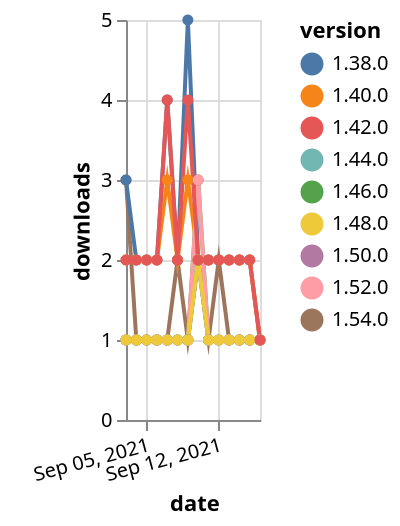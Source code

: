 {"$schema": "https://vega.github.io/schema/vega-lite/v5.json", "description": "A simple bar chart with embedded data.", "data": {"values": [{"date": "2021-09-03", "total": 119, "delta": 3, "version": "1.54.0"}, {"date": "2021-09-04", "total": 120, "delta": 1, "version": "1.54.0"}, {"date": "2021-09-05", "total": 121, "delta": 1, "version": "1.54.0"}, {"date": "2021-09-06", "total": 122, "delta": 1, "version": "1.54.0"}, {"date": "2021-09-07", "total": 123, "delta": 1, "version": "1.54.0"}, {"date": "2021-09-08", "total": 125, "delta": 2, "version": "1.54.0"}, {"date": "2021-09-09", "total": 126, "delta": 1, "version": "1.54.0"}, {"date": "2021-09-10", "total": 128, "delta": 2, "version": "1.54.0"}, {"date": "2021-09-11", "total": 129, "delta": 1, "version": "1.54.0"}, {"date": "2021-09-12", "total": 131, "delta": 2, "version": "1.54.0"}, {"date": "2021-09-13", "total": 132, "delta": 1, "version": "1.54.0"}, {"date": "2021-09-14", "total": 133, "delta": 1, "version": "1.54.0"}, {"date": "2021-09-15", "total": 134, "delta": 1, "version": "1.54.0"}, {"date": "2021-09-16", "total": 135, "delta": 1, "version": "1.54.0"}, {"date": "2021-09-03", "total": 158, "delta": 1, "version": "1.50.0"}, {"date": "2021-09-04", "total": 159, "delta": 1, "version": "1.50.0"}, {"date": "2021-09-05", "total": 160, "delta": 1, "version": "1.50.0"}, {"date": "2021-09-06", "total": 161, "delta": 1, "version": "1.50.0"}, {"date": "2021-09-07", "total": 162, "delta": 1, "version": "1.50.0"}, {"date": "2021-09-08", "total": 163, "delta": 1, "version": "1.50.0"}, {"date": "2021-09-09", "total": 164, "delta": 1, "version": "1.50.0"}, {"date": "2021-09-10", "total": 166, "delta": 2, "version": "1.50.0"}, {"date": "2021-09-11", "total": 167, "delta": 1, "version": "1.50.0"}, {"date": "2021-09-12", "total": 168, "delta": 1, "version": "1.50.0"}, {"date": "2021-09-13", "total": 169, "delta": 1, "version": "1.50.0"}, {"date": "2021-09-14", "total": 170, "delta": 1, "version": "1.50.0"}, {"date": "2021-09-15", "total": 171, "delta": 1, "version": "1.50.0"}, {"date": "2021-09-16", "total": 172, "delta": 1, "version": "1.50.0"}, {"date": "2021-09-03", "total": 243, "delta": 1, "version": "1.44.0"}, {"date": "2021-09-04", "total": 244, "delta": 1, "version": "1.44.0"}, {"date": "2021-09-05", "total": 245, "delta": 1, "version": "1.44.0"}, {"date": "2021-09-06", "total": 246, "delta": 1, "version": "1.44.0"}, {"date": "2021-09-07", "total": 247, "delta": 1, "version": "1.44.0"}, {"date": "2021-09-08", "total": 248, "delta": 1, "version": "1.44.0"}, {"date": "2021-09-09", "total": 249, "delta": 1, "version": "1.44.0"}, {"date": "2021-09-10", "total": 251, "delta": 2, "version": "1.44.0"}, {"date": "2021-09-11", "total": 252, "delta": 1, "version": "1.44.0"}, {"date": "2021-09-12", "total": 253, "delta": 1, "version": "1.44.0"}, {"date": "2021-09-13", "total": 254, "delta": 1, "version": "1.44.0"}, {"date": "2021-09-14", "total": 255, "delta": 1, "version": "1.44.0"}, {"date": "2021-09-15", "total": 256, "delta": 1, "version": "1.44.0"}, {"date": "2021-09-16", "total": 257, "delta": 1, "version": "1.44.0"}, {"date": "2021-09-03", "total": 3105, "delta": 3, "version": "1.38.0"}, {"date": "2021-09-04", "total": 3107, "delta": 2, "version": "1.38.0"}, {"date": "2021-09-05", "total": 3109, "delta": 2, "version": "1.38.0"}, {"date": "2021-09-06", "total": 3111, "delta": 2, "version": "1.38.0"}, {"date": "2021-09-07", "total": 3115, "delta": 4, "version": "1.38.0"}, {"date": "2021-09-08", "total": 3117, "delta": 2, "version": "1.38.0"}, {"date": "2021-09-09", "total": 3122, "delta": 5, "version": "1.38.0"}, {"date": "2021-09-10", "total": 3124, "delta": 2, "version": "1.38.0"}, {"date": "2021-09-11", "total": 3126, "delta": 2, "version": "1.38.0"}, {"date": "2021-09-12", "total": 3128, "delta": 2, "version": "1.38.0"}, {"date": "2021-09-13", "total": 3130, "delta": 2, "version": "1.38.0"}, {"date": "2021-09-14", "total": 3132, "delta": 2, "version": "1.38.0"}, {"date": "2021-09-15", "total": 3134, "delta": 2, "version": "1.38.0"}, {"date": "2021-09-16", "total": 3135, "delta": 1, "version": "1.38.0"}, {"date": "2021-09-03", "total": 2595, "delta": 2, "version": "1.40.0"}, {"date": "2021-09-04", "total": 2597, "delta": 2, "version": "1.40.0"}, {"date": "2021-09-05", "total": 2599, "delta": 2, "version": "1.40.0"}, {"date": "2021-09-06", "total": 2601, "delta": 2, "version": "1.40.0"}, {"date": "2021-09-07", "total": 2604, "delta": 3, "version": "1.40.0"}, {"date": "2021-09-08", "total": 2606, "delta": 2, "version": "1.40.0"}, {"date": "2021-09-09", "total": 2609, "delta": 3, "version": "1.40.0"}, {"date": "2021-09-10", "total": 2611, "delta": 2, "version": "1.40.0"}, {"date": "2021-09-11", "total": 2613, "delta": 2, "version": "1.40.0"}, {"date": "2021-09-12", "total": 2615, "delta": 2, "version": "1.40.0"}, {"date": "2021-09-13", "total": 2617, "delta": 2, "version": "1.40.0"}, {"date": "2021-09-14", "total": 2619, "delta": 2, "version": "1.40.0"}, {"date": "2021-09-15", "total": 2621, "delta": 2, "version": "1.40.0"}, {"date": "2021-09-16", "total": 2622, "delta": 1, "version": "1.40.0"}, {"date": "2021-09-03", "total": 323, "delta": 1, "version": "1.46.0"}, {"date": "2021-09-04", "total": 324, "delta": 1, "version": "1.46.0"}, {"date": "2021-09-05", "total": 325, "delta": 1, "version": "1.46.0"}, {"date": "2021-09-06", "total": 326, "delta": 1, "version": "1.46.0"}, {"date": "2021-09-07", "total": 327, "delta": 1, "version": "1.46.0"}, {"date": "2021-09-08", "total": 328, "delta": 1, "version": "1.46.0"}, {"date": "2021-09-09", "total": 329, "delta": 1, "version": "1.46.0"}, {"date": "2021-09-10", "total": 332, "delta": 3, "version": "1.46.0"}, {"date": "2021-09-11", "total": 333, "delta": 1, "version": "1.46.0"}, {"date": "2021-09-12", "total": 334, "delta": 1, "version": "1.46.0"}, {"date": "2021-09-13", "total": 335, "delta": 1, "version": "1.46.0"}, {"date": "2021-09-14", "total": 336, "delta": 1, "version": "1.46.0"}, {"date": "2021-09-15", "total": 337, "delta": 1, "version": "1.46.0"}, {"date": "2021-09-16", "total": 338, "delta": 1, "version": "1.46.0"}, {"date": "2021-09-03", "total": 181, "delta": 1, "version": "1.52.0"}, {"date": "2021-09-04", "total": 182, "delta": 1, "version": "1.52.0"}, {"date": "2021-09-05", "total": 183, "delta": 1, "version": "1.52.0"}, {"date": "2021-09-06", "total": 184, "delta": 1, "version": "1.52.0"}, {"date": "2021-09-07", "total": 185, "delta": 1, "version": "1.52.0"}, {"date": "2021-09-08", "total": 186, "delta": 1, "version": "1.52.0"}, {"date": "2021-09-09", "total": 187, "delta": 1, "version": "1.52.0"}, {"date": "2021-09-10", "total": 190, "delta": 3, "version": "1.52.0"}, {"date": "2021-09-11", "total": 191, "delta": 1, "version": "1.52.0"}, {"date": "2021-09-12", "total": 192, "delta": 1, "version": "1.52.0"}, {"date": "2021-09-13", "total": 193, "delta": 1, "version": "1.52.0"}, {"date": "2021-09-14", "total": 194, "delta": 1, "version": "1.52.0"}, {"date": "2021-09-15", "total": 195, "delta": 1, "version": "1.52.0"}, {"date": "2021-09-16", "total": 196, "delta": 1, "version": "1.52.0"}, {"date": "2021-09-03", "total": 175, "delta": 1, "version": "1.48.0"}, {"date": "2021-09-04", "total": 176, "delta": 1, "version": "1.48.0"}, {"date": "2021-09-05", "total": 177, "delta": 1, "version": "1.48.0"}, {"date": "2021-09-06", "total": 178, "delta": 1, "version": "1.48.0"}, {"date": "2021-09-07", "total": 179, "delta": 1, "version": "1.48.0"}, {"date": "2021-09-08", "total": 180, "delta": 1, "version": "1.48.0"}, {"date": "2021-09-09", "total": 181, "delta": 1, "version": "1.48.0"}, {"date": "2021-09-10", "total": 183, "delta": 2, "version": "1.48.0"}, {"date": "2021-09-11", "total": 184, "delta": 1, "version": "1.48.0"}, {"date": "2021-09-12", "total": 185, "delta": 1, "version": "1.48.0"}, {"date": "2021-09-13", "total": 186, "delta": 1, "version": "1.48.0"}, {"date": "2021-09-14", "total": 187, "delta": 1, "version": "1.48.0"}, {"date": "2021-09-15", "total": 188, "delta": 1, "version": "1.48.0"}, {"date": "2021-09-16", "total": 189, "delta": 1, "version": "1.48.0"}, {"date": "2021-09-03", "total": 2489, "delta": 2, "version": "1.42.0"}, {"date": "2021-09-04", "total": 2491, "delta": 2, "version": "1.42.0"}, {"date": "2021-09-05", "total": 2493, "delta": 2, "version": "1.42.0"}, {"date": "2021-09-06", "total": 2495, "delta": 2, "version": "1.42.0"}, {"date": "2021-09-07", "total": 2499, "delta": 4, "version": "1.42.0"}, {"date": "2021-09-08", "total": 2501, "delta": 2, "version": "1.42.0"}, {"date": "2021-09-09", "total": 2505, "delta": 4, "version": "1.42.0"}, {"date": "2021-09-10", "total": 2507, "delta": 2, "version": "1.42.0"}, {"date": "2021-09-11", "total": 2509, "delta": 2, "version": "1.42.0"}, {"date": "2021-09-12", "total": 2511, "delta": 2, "version": "1.42.0"}, {"date": "2021-09-13", "total": 2513, "delta": 2, "version": "1.42.0"}, {"date": "2021-09-14", "total": 2515, "delta": 2, "version": "1.42.0"}, {"date": "2021-09-15", "total": 2517, "delta": 2, "version": "1.42.0"}, {"date": "2021-09-16", "total": 2518, "delta": 1, "version": "1.42.0"}]}, "width": "container", "mark": {"type": "line", "point": {"filled": true}}, "encoding": {"x": {"field": "date", "type": "temporal", "timeUnit": "yearmonthdate", "title": "date", "axis": {"labelAngle": -15}}, "y": {"field": "delta", "type": "quantitative", "title": "downloads"}, "color": {"field": "version", "type": "nominal"}, "tooltip": {"field": "delta"}}}